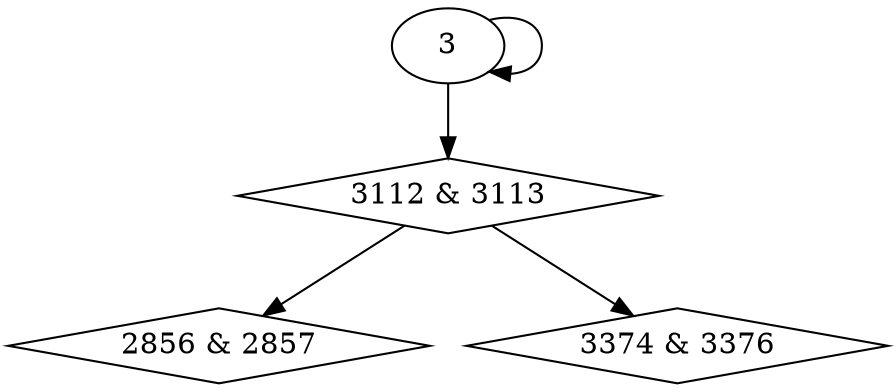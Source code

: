digraph {
0 [label = "2856 & 2857", shape = diamond];
1 [label = "3112 & 3113", shape = diamond];
2 [label = "3374 & 3376", shape = diamond];
1 -> 0;
3 -> 1;
1 -> 2;
3 -> 3;
}
